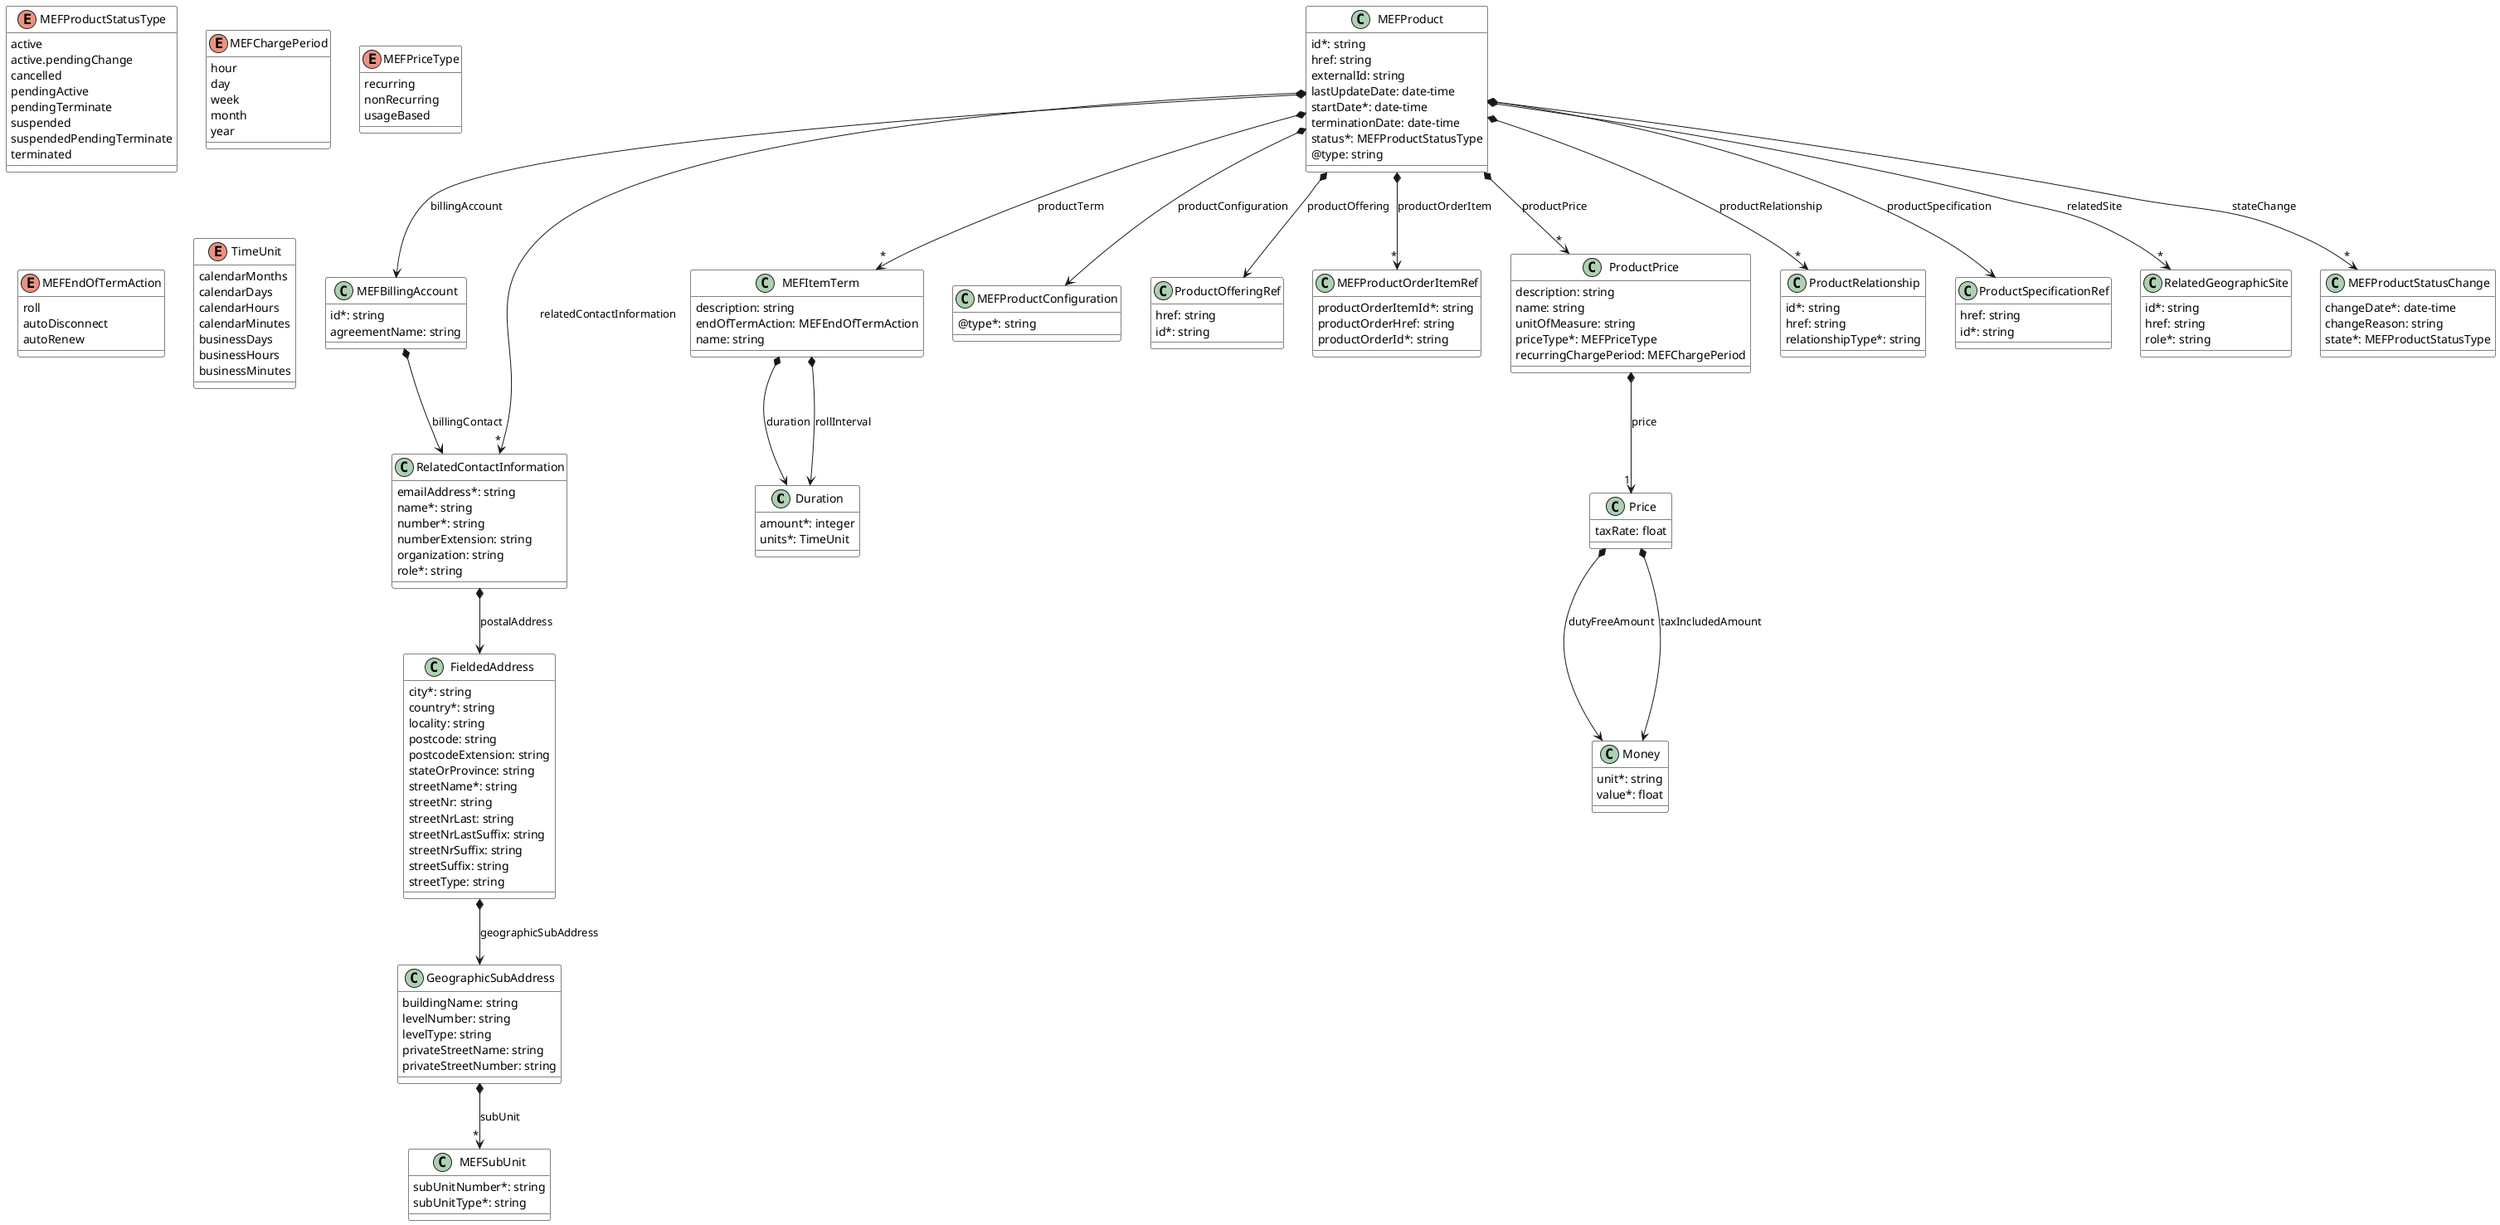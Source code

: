 @startuml
skinparam {
    ClassBackgroundColor White
    ClassBorderColor Black
}

class Duration {

    amount*: integer
    units*: TimeUnit
}



class FieldedAddress {

    city*: string
    country*: string
    locality: string
    postcode: string
    postcodeExtension: string
    stateOrProvince: string
    streetName*: string
    streetNr: string
    streetNrLast: string
    streetNrLastSuffix: string
    streetNrSuffix: string
    streetSuffix: string
    streetType: string
}

FieldedAddress *--> GeographicSubAddress : geographicSubAddress


class GeographicSubAddress {

    buildingName: string
    levelNumber: string
    levelType: string
    privateStreetName: string
    privateStreetNumber: string
}

GeographicSubAddress *-->"*" MEFSubUnit : subUnit


class MEFBillingAccount {

    id*: string
    agreementName: string
}

MEFBillingAccount *--> RelatedContactInformation : billingContact


class MEFItemTerm {

    description: string
    endOfTermAction: MEFEndOfTermAction
    name: string
}

MEFItemTerm *--> Duration : duration
MEFItemTerm *--> Duration : rollInterval


class MEFProduct {

    id*: string
    href: string
    externalId: string
    lastUpdateDate: date-time
    startDate*: date-time
    terminationDate: date-time
    status*: MEFProductStatusType
    @type: string
}

MEFProduct *--> MEFProductConfiguration : productConfiguration
MEFProduct *--> MEFBillingAccount : billingAccount
MEFProduct *--> ProductOfferingRef : productOffering
MEFProduct *-->"*" MEFProductOrderItemRef : productOrderItem
MEFProduct *-->"*" ProductPrice : productPrice
MEFProduct *-->"*" ProductRelationship : productRelationship
MEFProduct *--> ProductSpecificationRef : productSpecification
MEFProduct *-->"*" MEFItemTerm : productTerm
MEFProduct *-->"*" RelatedContactInformation : relatedContactInformation
MEFProduct *-->"*" RelatedGeographicSite : relatedSite
MEFProduct *-->"*" MEFProductStatusChange : stateChange


class MEFProductConfiguration {

    @type*: string
}



class MEFProductOrderItemRef {

    productOrderItemId*: string
    productOrderHref: string
    productOrderId*: string
}


class Money {

    unit*: string
    value*: float
}



class Price {

    taxRate: float
}

Price *--> Money : dutyFreeAmount
Price *--> Money : taxIncludedAmount


class ProductSpecificationRef {

    href: string
    id*: string
}



class RelatedGeographicSite {

    id*: string
    href: string
    role*: string
}



enum MEFProductStatusType {

    active
    active.pendingChange
    cancelled
    pendingActive
    pendingTerminate
    suspended
    suspendedPendingTerminate
    terminated
}
enum MEFChargePeriod {

    hour
    day
    week
    month
    year
}
enum MEFPriceType {

    recurring
    nonRecurring
    usageBased
}
enum MEFEndOfTermAction {

    roll
    autoDisconnect
    autoRenew
}
class MEFProductStatusChange {

    changeDate*: date-time
    changeReason: string
    state*: MEFProductStatusType
}



class MEFSubUnit {

    subUnitNumber*: string
    subUnitType*: string
}



class ProductOfferingRef {

    href: string
    id*: string
}



class ProductPrice {

    description: string
    name: string
    unitOfMeasure: string
    priceType*: MEFPriceType
    recurringChargePeriod: MEFChargePeriod
}

ProductPrice *-->"1" Price : price


class ProductRelationship {

    id*: string
    href: string
    relationshipType*: string
}



class RelatedContactInformation {

    emailAddress*: string
    name*: string
    number*: string
    numberExtension: string
    organization: string
    role*: string
}

RelatedContactInformation *--> FieldedAddress : postalAddress



enum TimeUnit {

    calendarMonths
    calendarDays
    calendarHours
    calendarMinutes
    businessDays
    businessHours
    businessMinutes
}
@enduml
